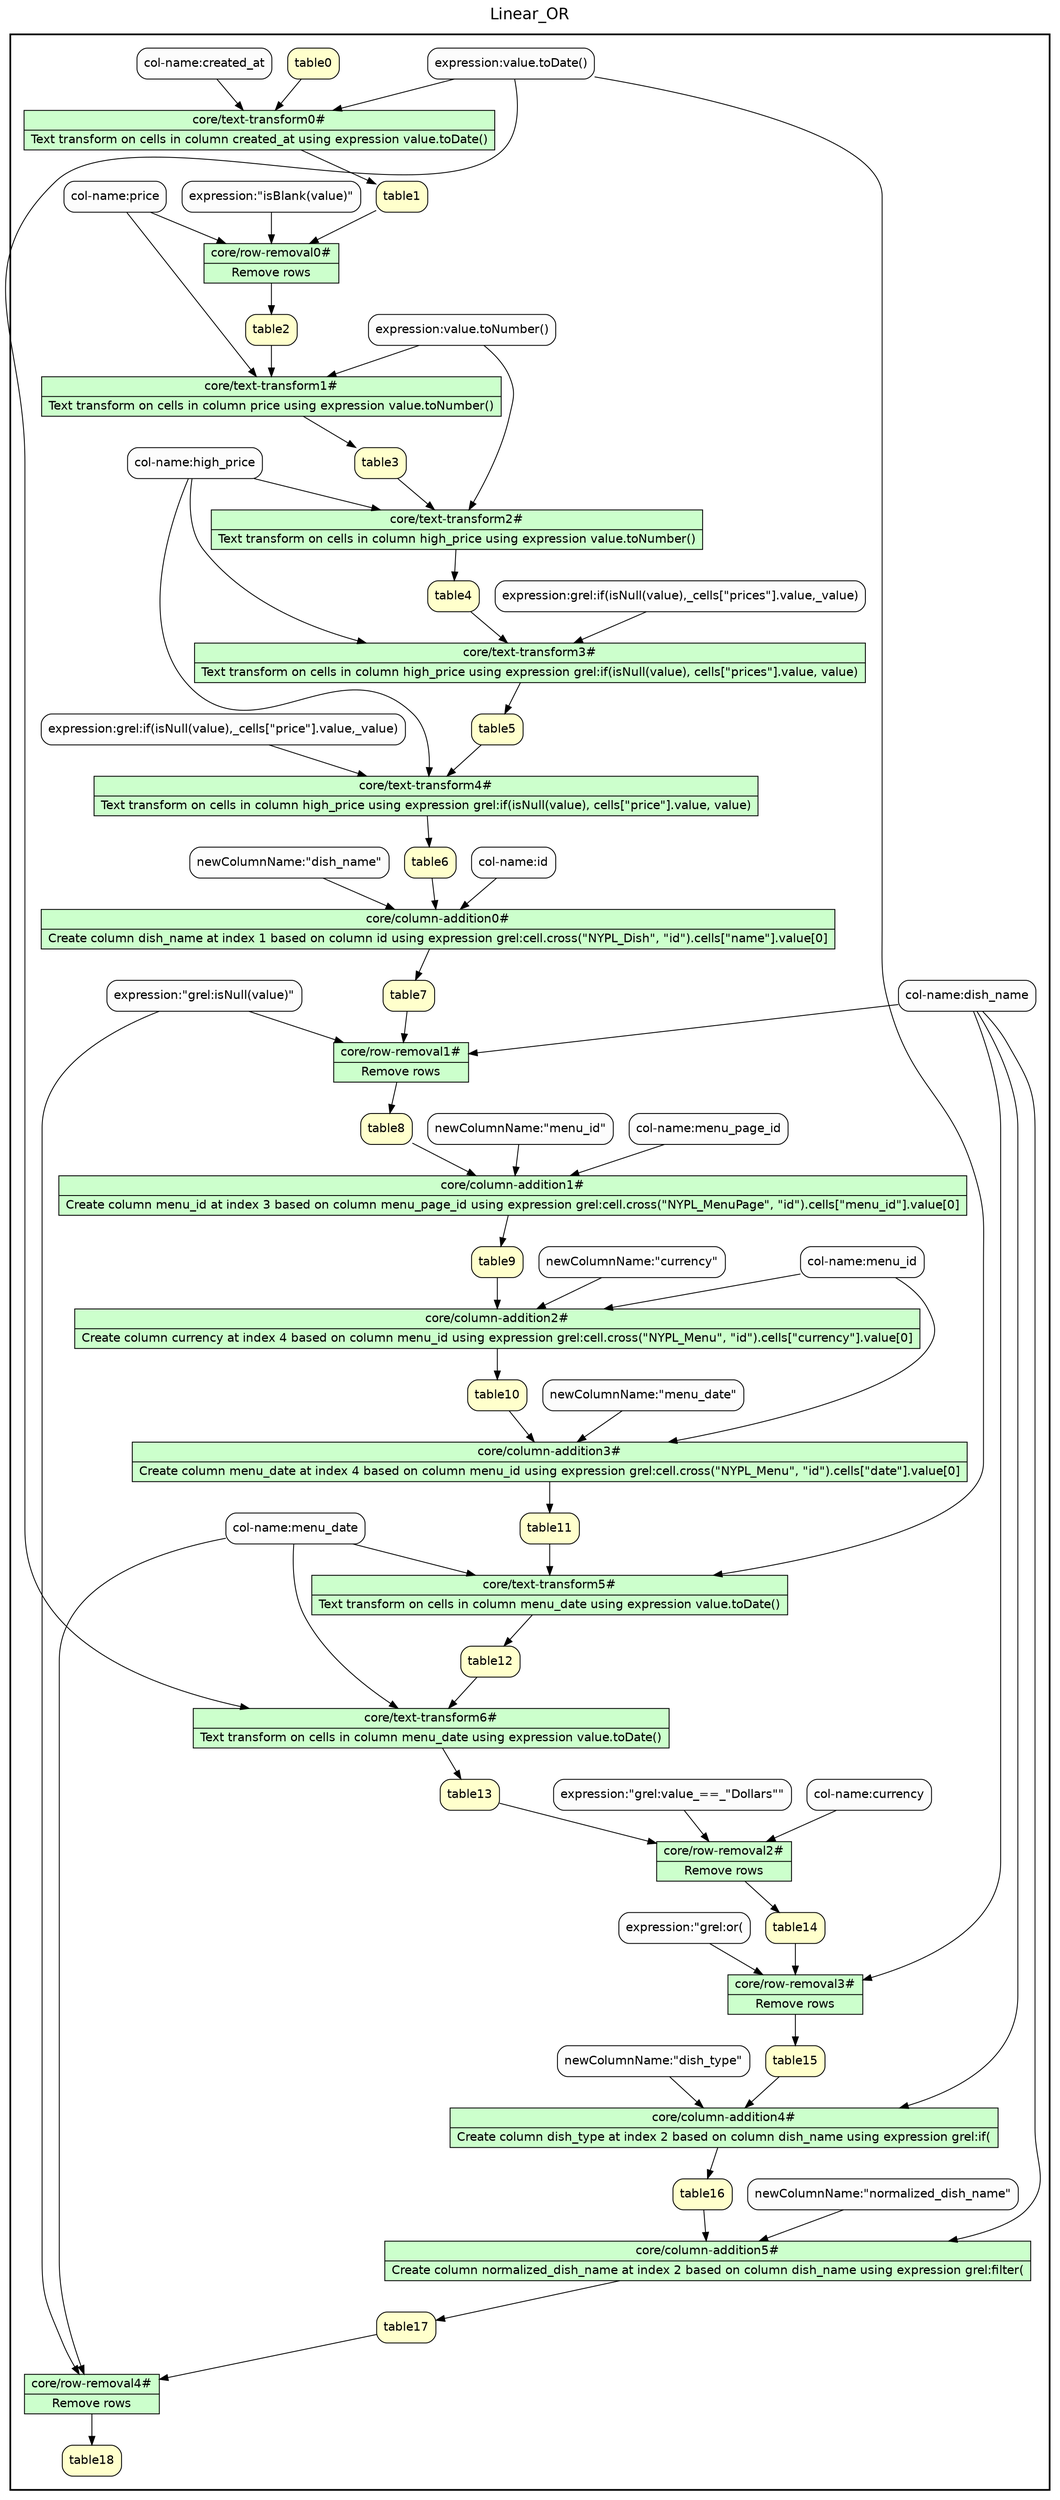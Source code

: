 
/* Start of top-level graph */
digraph Workflow {
rankdir=TB

/* Title for graph */
fontname=Helvetica; fontsize=18; labelloc=t
label=Linear_OR

/* Start of double cluster for drawing box around nodes in workflow */
subgraph cluster_workflow_box_outer { label=""; color=black; penwidth=2
subgraph cluster_workflow_box_inner { label=""; penwidth=0

/* Style for nodes representing atomic programs in workflow */
node[shape=box style=filled fillcolor="#CCFFCC" peripheries=1 fontname=Helvetica]

/* Nodes representing atomic programs in workflow */
"core/text-transform0#" [shape=record rankdir=LR label="{<f0> core/text-transform0# |<f1> Text transform on cells in column created_at using expression value.toDate()}"];
"core/row-removal0#" [shape=record rankdir=LR label="{<f0> core/row-removal0# |<f1> Remove rows}"];
"core/text-transform1#" [shape=record rankdir=LR label="{<f0> core/text-transform1# |<f1> Text transform on cells in column price using expression value.toNumber()}"];
"core/text-transform2#" [shape=record rankdir=LR label="{<f0> core/text-transform2# |<f1> Text transform on cells in column high_price using expression value.toNumber()}"];
"core/text-transform3#" [shape=record rankdir=LR label="{<f0> core/text-transform3# |<f1> Text transform on cells in column high_price using expression grel\:if(isNull(value), cells[\"prices\"].value, value)}"];
"core/text-transform4#" [shape=record rankdir=LR label="{<f0> core/text-transform4# |<f1> Text transform on cells in column high_price using expression grel\:if(isNull(value), cells[\"price\"].value, value)}"];
"core/column-addition0#" [shape=record rankdir=LR label="{<f0> core/column-addition0# |<f1> Create column dish_name at index 1 based on column id using expression grel\:cell.cross(\"NYPL_Dish\", \"id\").cells[\"name\"].value[0]}"];
"core/row-removal1#" [shape=record rankdir=LR label="{<f0> core/row-removal1# |<f1> Remove rows}"];
"core/column-addition1#" [shape=record rankdir=LR label="{<f0> core/column-addition1# |<f1> Create column menu_id at index 3 based on column menu_page_id using expression grel\:cell.cross(\"NYPL_MenuPage\", \"id\").cells[\"menu_id\"].value[0]}"];
"core/column-addition2#" [shape=record rankdir=LR label="{<f0> core/column-addition2# |<f1> Create column currency at index 4 based on column menu_id using expression grel\:cell.cross(\"NYPL_Menu\", \"id\").cells[\"currency\"].value[0]}"];
"core/column-addition3#" [shape=record rankdir=LR label="{<f0> core/column-addition3# |<f1> Create column menu_date at index 4 based on column menu_id using expression grel\:cell.cross(\"NYPL_Menu\", \"id\").cells[\"date\"].value[0]}"];
"core/text-transform5#" [shape=record rankdir=LR label="{<f0> core/text-transform5# |<f1> Text transform on cells in column menu_date using expression value.toDate()}"];
"core/text-transform6#" [shape=record rankdir=LR label="{<f0> core/text-transform6# |<f1> Text transform on cells in column menu_date using expression value.toDate()}"];
"core/row-removal2#" [shape=record rankdir=LR label="{<f0> core/row-removal2# |<f1> Remove rows}"];
"core/row-removal3#" [shape=record rankdir=LR label="{<f0> core/row-removal3# |<f1> Remove rows}"];
"core/column-addition4#" [shape=record rankdir=LR label="{<f0> core/column-addition4# |<f1> Create column dish_type at index 2 based on column dish_name using expression grel\:if(}"];
"core/column-addition5#" [shape=record rankdir=LR label="{<f0> core/column-addition5# |<f1> Create column normalized_dish_name at index 2 based on column dish_name using expression grel\:filter(}"];
"core/row-removal4#" [shape=record rankdir=LR label="{<f0> core/row-removal4# |<f1> Remove rows}"];

/* Style for nodes representing non-parameter data channels in workflow */
node[shape=box style="rounded,filled" fillcolor="#FFFFCC" peripheries=1 fontname=Helvetica]

/* Nodes for non-parameter data channels in workflow */
table18
table0
table1
table2
table3
table4
table5
table6
table7
table8
table9
table10
table11
table12
table13
table14
table15
table16
table17

/* Style for nodes representing parameter channels in workflow */
node[shape=box style="rounded,filled" fillcolor="#FCFCFC" peripheries=1 fontname=Helvetica]

/* Nodes representing parameter channels in workflow */
"col-name:created_at"
"expression:value.toDate()"
"col-name:price"
"expression:\"isBlank(value)\""
"expression:value.toNumber()"
"col-name:high_price"
"expression:grel:if(isNull(value),_cells[\"prices\"].value,_value)"
"expression:grel:if(isNull(value),_cells[\"price\"].value,_value)"
"col-name:id"
"col-name:dish_name"
"expression:\"grel:isNull(value)\""
"col-name:menu_page_id"
"col-name:menu_id"
"col-name:menu_date"
"col-name:currency"
"expression:\"grel:value_==_\"Dollars\"\""
"expression:\"grel:or("

/* Edges representing connections between programs and channels */
"core/text-transform0#" -> table1
"col-name:created_at" -> "core/text-transform0#"
"expression:value.toDate()" -> "core/text-transform0#"
table0 -> "core/text-transform0#"
"core/row-removal0#" -> table2
"col-name:price" -> "core/row-removal0#"
"expression:\"isBlank(value)\"" -> "core/row-removal0#"
table1 -> "core/row-removal0#"
"core/text-transform1#" -> table3
"col-name:price" -> "core/text-transform1#"
"expression:value.toNumber()" -> "core/text-transform1#"
table2 -> "core/text-transform1#"
"core/text-transform2#" -> table4
"col-name:high_price" -> "core/text-transform2#"
"expression:value.toNumber()" -> "core/text-transform2#"
table3 -> "core/text-transform2#"
"core/text-transform3#" -> table5
"col-name:high_price" -> "core/text-transform3#"
"expression:grel:if(isNull(value),_cells[\"prices\"].value,_value)" -> "core/text-transform3#"
table4 -> "core/text-transform3#"
"core/text-transform4#" -> table6
"col-name:high_price" -> "core/text-transform4#"
"expression:grel:if(isNull(value),_cells[\"price\"].value,_value)" -> "core/text-transform4#"
table5 -> "core/text-transform4#"
"core/column-addition0#" -> table7
"col-name:id" -> "core/column-addition0#"
"newColumnName:\"dish_name\"" -> "core/column-addition0#"
table6 -> "core/column-addition0#"
"core/row-removal1#" -> table8
"col-name:dish_name" -> "core/row-removal1#"
"expression:\"grel:isNull(value)\"" -> "core/row-removal1#"
table7 -> "core/row-removal1#"
"core/column-addition1#" -> table9
"col-name:menu_page_id" -> "core/column-addition1#"
"newColumnName:\"menu_id\"" -> "core/column-addition1#"
table8 -> "core/column-addition1#"
"core/column-addition2#" -> table10
"col-name:menu_id" -> "core/column-addition2#"
"newColumnName:\"currency\"" -> "core/column-addition2#"
table9 -> "core/column-addition2#"
"core/column-addition3#" -> table11
"col-name:menu_id" -> "core/column-addition3#"
"newColumnName:\"menu_date\"" -> "core/column-addition3#"
table10 -> "core/column-addition3#"
"core/text-transform5#" -> table12
"col-name:menu_date" -> "core/text-transform5#"
"expression:value.toDate()" -> "core/text-transform5#"
table11 -> "core/text-transform5#"
"core/text-transform6#" -> table13
"col-name:menu_date" -> "core/text-transform6#"
"expression:value.toDate()" -> "core/text-transform6#"
table12 -> "core/text-transform6#"
"core/row-removal2#" -> table14
"col-name:currency" -> "core/row-removal2#"
"expression:\"grel:value_==_\"Dollars\"\"" -> "core/row-removal2#"
table13 -> "core/row-removal2#"
"core/row-removal3#" -> table15
"col-name:dish_name" -> "core/row-removal3#"
"expression:\"grel:or(" -> "core/row-removal3#"
table14 -> "core/row-removal3#"
"core/column-addition4#" -> table16
"col-name:dish_name" -> "core/column-addition4#"
"newColumnName:\"dish_type\"" -> "core/column-addition4#"
table15 -> "core/column-addition4#"
"core/column-addition5#" -> table17
"col-name:dish_name" -> "core/column-addition5#"
"newColumnName:\"normalized_dish_name\"" -> "core/column-addition5#"
table16 -> "core/column-addition5#"
"core/row-removal4#" -> table18
"col-name:menu_date" -> "core/row-removal4#"
"expression:\"grel:isNull(value)\"" -> "core/row-removal4#"
table17 -> "core/row-removal4#"

/* End of double cluster for drawing box around nodes in workflow */
}}

/* End of top-level graph */
}
